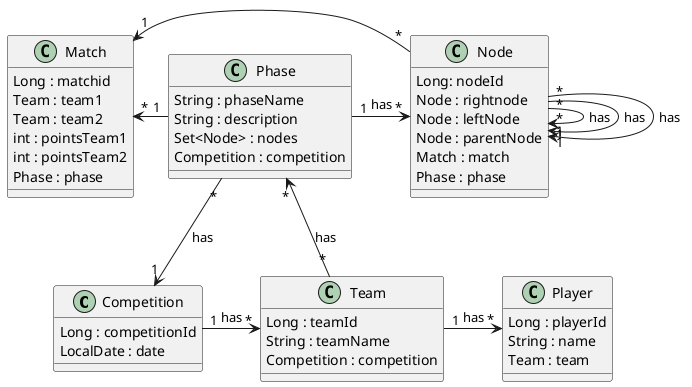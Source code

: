 @startuml

class Competition {
   Long : competitionId
   LocalDate : date
}

class Team {
   Long : teamId
   String : teamName
   Competition : competition
}

class Player {
   Long : playerId
   String : name
   Team : team
}

class Phase {
   String : phaseName
   String : description
   Set<Node> : nodes
   Competition : competition
}

class Node {
   Long: nodeId
   Node : rightnode
   Node : leftNode
   Node : parentNode
'   Team : team1
'   Team : team2
   Match : match
   Phase : phase
}

class Match {
    Long : matchid
    Team : team1
    Team : team2
    int : pointsTeam1
    int : pointsTeam2
    Phase : phase
}

Competition "1" -right-> "*"  Team: has
Team "1" -right-> "*"  Player: has
Team "*" -up-> "*"  Phase: has
Phase "*" -down-> "1"  Competition: has
Node "*" --> "1"  Node: has
Node "*" --> "1"  Node: has
Node "*" --> "1"  Node: has
Phase "1" -right-> "*"  Node: has
Phase "1" -left> "*" Match
Node "*" -left> "1" Match

@enduml